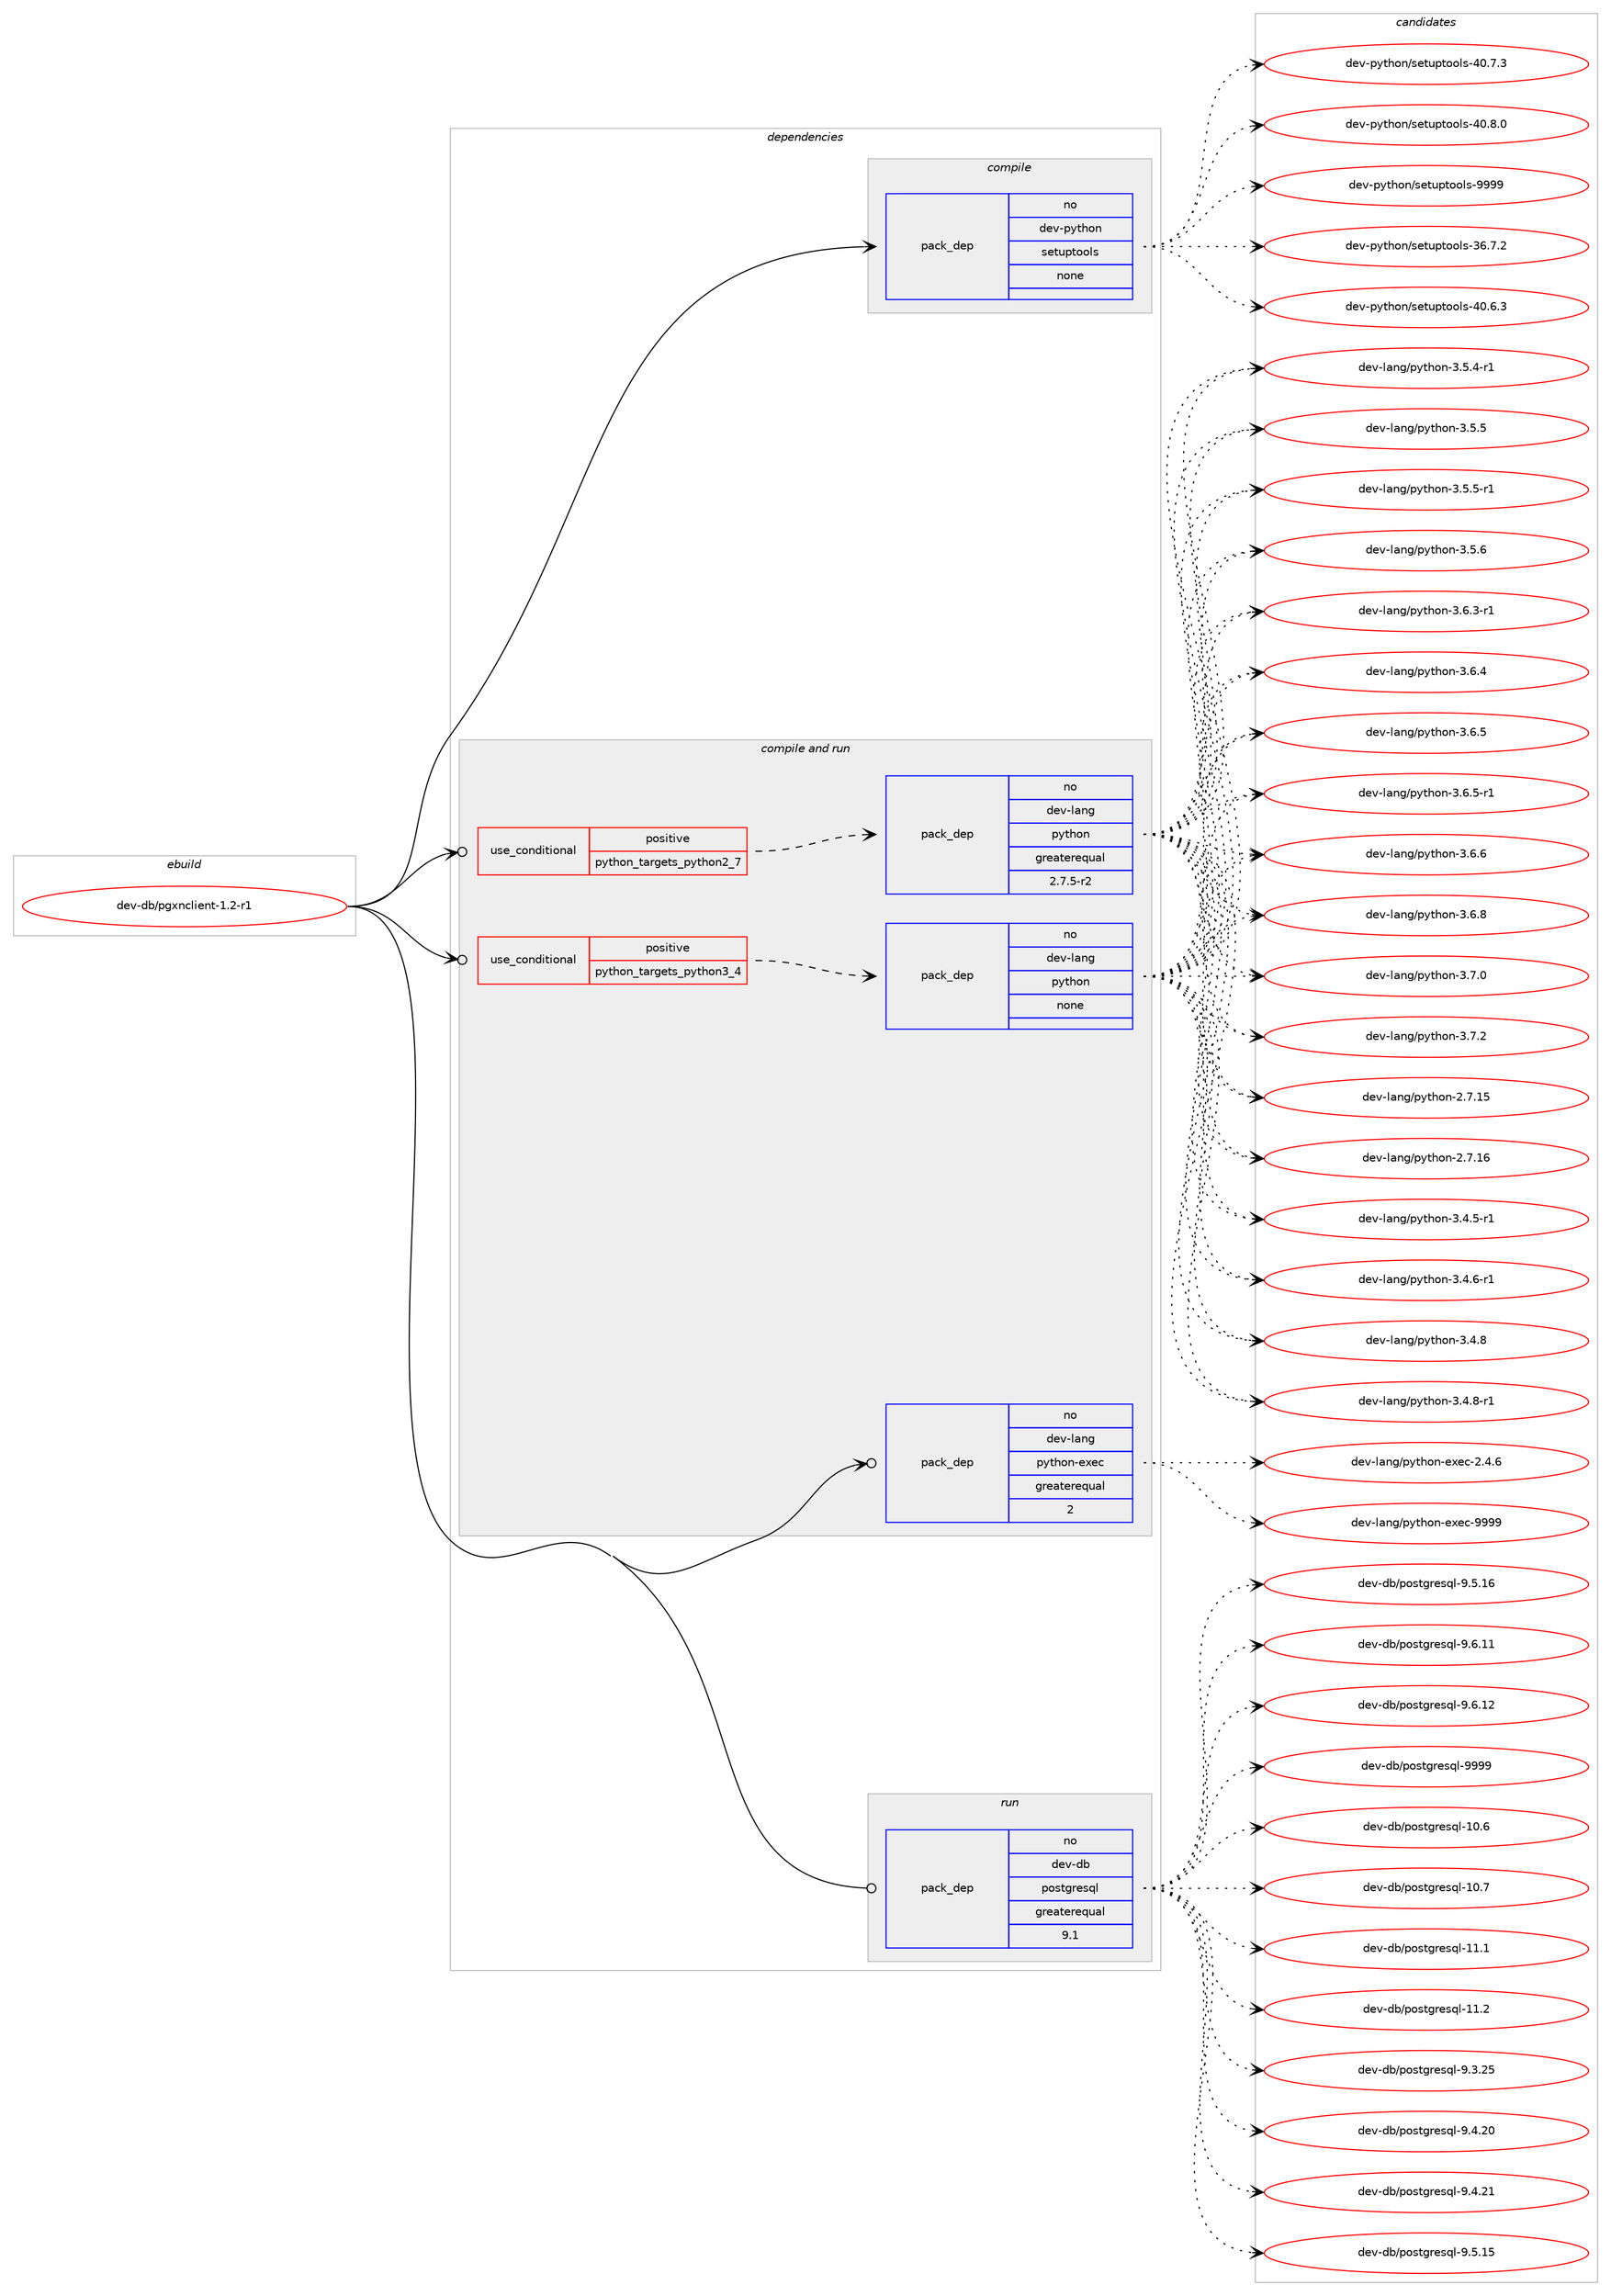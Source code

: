 digraph prolog {

# *************
# Graph options
# *************

newrank=true;
concentrate=true;
compound=true;
graph [rankdir=LR,fontname=Helvetica,fontsize=10,ranksep=1.5];#, ranksep=2.5, nodesep=0.2];
edge  [arrowhead=vee];
node  [fontname=Helvetica,fontsize=10];

# **********
# The ebuild
# **********

subgraph cluster_leftcol {
color=gray;
rank=same;
label=<<i>ebuild</i>>;
id [label="dev-db/pgxnclient-1.2-r1", color=red, width=4, href="../dev-db/pgxnclient-1.2-r1.svg"];
}

# ****************
# The dependencies
# ****************

subgraph cluster_midcol {
color=gray;
label=<<i>dependencies</i>>;
subgraph cluster_compile {
fillcolor="#eeeeee";
style=filled;
label=<<i>compile</i>>;
subgraph pack943108 {
dependency1321676 [label=<<TABLE BORDER="0" CELLBORDER="1" CELLSPACING="0" CELLPADDING="4" WIDTH="220"><TR><TD ROWSPAN="6" CELLPADDING="30">pack_dep</TD></TR><TR><TD WIDTH="110">no</TD></TR><TR><TD>dev-python</TD></TR><TR><TD>setuptools</TD></TR><TR><TD>none</TD></TR><TR><TD></TD></TR></TABLE>>, shape=none, color=blue];
}
id:e -> dependency1321676:w [weight=20,style="solid",arrowhead="vee"];
}
subgraph cluster_compileandrun {
fillcolor="#eeeeee";
style=filled;
label=<<i>compile and run</i>>;
subgraph cond357609 {
dependency1321677 [label=<<TABLE BORDER="0" CELLBORDER="1" CELLSPACING="0" CELLPADDING="4"><TR><TD ROWSPAN="3" CELLPADDING="10">use_conditional</TD></TR><TR><TD>positive</TD></TR><TR><TD>python_targets_python2_7</TD></TR></TABLE>>, shape=none, color=red];
subgraph pack943109 {
dependency1321678 [label=<<TABLE BORDER="0" CELLBORDER="1" CELLSPACING="0" CELLPADDING="4" WIDTH="220"><TR><TD ROWSPAN="6" CELLPADDING="30">pack_dep</TD></TR><TR><TD WIDTH="110">no</TD></TR><TR><TD>dev-lang</TD></TR><TR><TD>python</TD></TR><TR><TD>greaterequal</TD></TR><TR><TD>2.7.5-r2</TD></TR></TABLE>>, shape=none, color=blue];
}
dependency1321677:e -> dependency1321678:w [weight=20,style="dashed",arrowhead="vee"];
}
id:e -> dependency1321677:w [weight=20,style="solid",arrowhead="odotvee"];
subgraph cond357610 {
dependency1321679 [label=<<TABLE BORDER="0" CELLBORDER="1" CELLSPACING="0" CELLPADDING="4"><TR><TD ROWSPAN="3" CELLPADDING="10">use_conditional</TD></TR><TR><TD>positive</TD></TR><TR><TD>python_targets_python3_4</TD></TR></TABLE>>, shape=none, color=red];
subgraph pack943110 {
dependency1321680 [label=<<TABLE BORDER="0" CELLBORDER="1" CELLSPACING="0" CELLPADDING="4" WIDTH="220"><TR><TD ROWSPAN="6" CELLPADDING="30">pack_dep</TD></TR><TR><TD WIDTH="110">no</TD></TR><TR><TD>dev-lang</TD></TR><TR><TD>python</TD></TR><TR><TD>none</TD></TR><TR><TD></TD></TR></TABLE>>, shape=none, color=blue];
}
dependency1321679:e -> dependency1321680:w [weight=20,style="dashed",arrowhead="vee"];
}
id:e -> dependency1321679:w [weight=20,style="solid",arrowhead="odotvee"];
subgraph pack943111 {
dependency1321681 [label=<<TABLE BORDER="0" CELLBORDER="1" CELLSPACING="0" CELLPADDING="4" WIDTH="220"><TR><TD ROWSPAN="6" CELLPADDING="30">pack_dep</TD></TR><TR><TD WIDTH="110">no</TD></TR><TR><TD>dev-lang</TD></TR><TR><TD>python-exec</TD></TR><TR><TD>greaterequal</TD></TR><TR><TD>2</TD></TR></TABLE>>, shape=none, color=blue];
}
id:e -> dependency1321681:w [weight=20,style="solid",arrowhead="odotvee"];
}
subgraph cluster_run {
fillcolor="#eeeeee";
style=filled;
label=<<i>run</i>>;
subgraph pack943112 {
dependency1321682 [label=<<TABLE BORDER="0" CELLBORDER="1" CELLSPACING="0" CELLPADDING="4" WIDTH="220"><TR><TD ROWSPAN="6" CELLPADDING="30">pack_dep</TD></TR><TR><TD WIDTH="110">no</TD></TR><TR><TD>dev-db</TD></TR><TR><TD>postgresql</TD></TR><TR><TD>greaterequal</TD></TR><TR><TD>9.1</TD></TR></TABLE>>, shape=none, color=blue];
}
id:e -> dependency1321682:w [weight=20,style="solid",arrowhead="odot"];
}
}

# **************
# The candidates
# **************

subgraph cluster_choices {
rank=same;
color=gray;
label=<<i>candidates</i>>;

subgraph choice943108 {
color=black;
nodesep=1;
choice100101118451121211161041111104711510111611711211611111110811545515446554650 [label="dev-python/setuptools-36.7.2", color=red, width=4,href="../dev-python/setuptools-36.7.2.svg"];
choice100101118451121211161041111104711510111611711211611111110811545524846544651 [label="dev-python/setuptools-40.6.3", color=red, width=4,href="../dev-python/setuptools-40.6.3.svg"];
choice100101118451121211161041111104711510111611711211611111110811545524846554651 [label="dev-python/setuptools-40.7.3", color=red, width=4,href="../dev-python/setuptools-40.7.3.svg"];
choice100101118451121211161041111104711510111611711211611111110811545524846564648 [label="dev-python/setuptools-40.8.0", color=red, width=4,href="../dev-python/setuptools-40.8.0.svg"];
choice10010111845112121116104111110471151011161171121161111111081154557575757 [label="dev-python/setuptools-9999", color=red, width=4,href="../dev-python/setuptools-9999.svg"];
dependency1321676:e -> choice100101118451121211161041111104711510111611711211611111110811545515446554650:w [style=dotted,weight="100"];
dependency1321676:e -> choice100101118451121211161041111104711510111611711211611111110811545524846544651:w [style=dotted,weight="100"];
dependency1321676:e -> choice100101118451121211161041111104711510111611711211611111110811545524846554651:w [style=dotted,weight="100"];
dependency1321676:e -> choice100101118451121211161041111104711510111611711211611111110811545524846564648:w [style=dotted,weight="100"];
dependency1321676:e -> choice10010111845112121116104111110471151011161171121161111111081154557575757:w [style=dotted,weight="100"];
}
subgraph choice943109 {
color=black;
nodesep=1;
choice10010111845108971101034711212111610411111045504655464953 [label="dev-lang/python-2.7.15", color=red, width=4,href="../dev-lang/python-2.7.15.svg"];
choice10010111845108971101034711212111610411111045504655464954 [label="dev-lang/python-2.7.16", color=red, width=4,href="../dev-lang/python-2.7.16.svg"];
choice1001011184510897110103471121211161041111104551465246534511449 [label="dev-lang/python-3.4.5-r1", color=red, width=4,href="../dev-lang/python-3.4.5-r1.svg"];
choice1001011184510897110103471121211161041111104551465246544511449 [label="dev-lang/python-3.4.6-r1", color=red, width=4,href="../dev-lang/python-3.4.6-r1.svg"];
choice100101118451089711010347112121116104111110455146524656 [label="dev-lang/python-3.4.8", color=red, width=4,href="../dev-lang/python-3.4.8.svg"];
choice1001011184510897110103471121211161041111104551465246564511449 [label="dev-lang/python-3.4.8-r1", color=red, width=4,href="../dev-lang/python-3.4.8-r1.svg"];
choice1001011184510897110103471121211161041111104551465346524511449 [label="dev-lang/python-3.5.4-r1", color=red, width=4,href="../dev-lang/python-3.5.4-r1.svg"];
choice100101118451089711010347112121116104111110455146534653 [label="dev-lang/python-3.5.5", color=red, width=4,href="../dev-lang/python-3.5.5.svg"];
choice1001011184510897110103471121211161041111104551465346534511449 [label="dev-lang/python-3.5.5-r1", color=red, width=4,href="../dev-lang/python-3.5.5-r1.svg"];
choice100101118451089711010347112121116104111110455146534654 [label="dev-lang/python-3.5.6", color=red, width=4,href="../dev-lang/python-3.5.6.svg"];
choice1001011184510897110103471121211161041111104551465446514511449 [label="dev-lang/python-3.6.3-r1", color=red, width=4,href="../dev-lang/python-3.6.3-r1.svg"];
choice100101118451089711010347112121116104111110455146544652 [label="dev-lang/python-3.6.4", color=red, width=4,href="../dev-lang/python-3.6.4.svg"];
choice100101118451089711010347112121116104111110455146544653 [label="dev-lang/python-3.6.5", color=red, width=4,href="../dev-lang/python-3.6.5.svg"];
choice1001011184510897110103471121211161041111104551465446534511449 [label="dev-lang/python-3.6.5-r1", color=red, width=4,href="../dev-lang/python-3.6.5-r1.svg"];
choice100101118451089711010347112121116104111110455146544654 [label="dev-lang/python-3.6.6", color=red, width=4,href="../dev-lang/python-3.6.6.svg"];
choice100101118451089711010347112121116104111110455146544656 [label="dev-lang/python-3.6.8", color=red, width=4,href="../dev-lang/python-3.6.8.svg"];
choice100101118451089711010347112121116104111110455146554648 [label="dev-lang/python-3.7.0", color=red, width=4,href="../dev-lang/python-3.7.0.svg"];
choice100101118451089711010347112121116104111110455146554650 [label="dev-lang/python-3.7.2", color=red, width=4,href="../dev-lang/python-3.7.2.svg"];
dependency1321678:e -> choice10010111845108971101034711212111610411111045504655464953:w [style=dotted,weight="100"];
dependency1321678:e -> choice10010111845108971101034711212111610411111045504655464954:w [style=dotted,weight="100"];
dependency1321678:e -> choice1001011184510897110103471121211161041111104551465246534511449:w [style=dotted,weight="100"];
dependency1321678:e -> choice1001011184510897110103471121211161041111104551465246544511449:w [style=dotted,weight="100"];
dependency1321678:e -> choice100101118451089711010347112121116104111110455146524656:w [style=dotted,weight="100"];
dependency1321678:e -> choice1001011184510897110103471121211161041111104551465246564511449:w [style=dotted,weight="100"];
dependency1321678:e -> choice1001011184510897110103471121211161041111104551465346524511449:w [style=dotted,weight="100"];
dependency1321678:e -> choice100101118451089711010347112121116104111110455146534653:w [style=dotted,weight="100"];
dependency1321678:e -> choice1001011184510897110103471121211161041111104551465346534511449:w [style=dotted,weight="100"];
dependency1321678:e -> choice100101118451089711010347112121116104111110455146534654:w [style=dotted,weight="100"];
dependency1321678:e -> choice1001011184510897110103471121211161041111104551465446514511449:w [style=dotted,weight="100"];
dependency1321678:e -> choice100101118451089711010347112121116104111110455146544652:w [style=dotted,weight="100"];
dependency1321678:e -> choice100101118451089711010347112121116104111110455146544653:w [style=dotted,weight="100"];
dependency1321678:e -> choice1001011184510897110103471121211161041111104551465446534511449:w [style=dotted,weight="100"];
dependency1321678:e -> choice100101118451089711010347112121116104111110455146544654:w [style=dotted,weight="100"];
dependency1321678:e -> choice100101118451089711010347112121116104111110455146544656:w [style=dotted,weight="100"];
dependency1321678:e -> choice100101118451089711010347112121116104111110455146554648:w [style=dotted,weight="100"];
dependency1321678:e -> choice100101118451089711010347112121116104111110455146554650:w [style=dotted,weight="100"];
}
subgraph choice943110 {
color=black;
nodesep=1;
choice10010111845108971101034711212111610411111045504655464953 [label="dev-lang/python-2.7.15", color=red, width=4,href="../dev-lang/python-2.7.15.svg"];
choice10010111845108971101034711212111610411111045504655464954 [label="dev-lang/python-2.7.16", color=red, width=4,href="../dev-lang/python-2.7.16.svg"];
choice1001011184510897110103471121211161041111104551465246534511449 [label="dev-lang/python-3.4.5-r1", color=red, width=4,href="../dev-lang/python-3.4.5-r1.svg"];
choice1001011184510897110103471121211161041111104551465246544511449 [label="dev-lang/python-3.4.6-r1", color=red, width=4,href="../dev-lang/python-3.4.6-r1.svg"];
choice100101118451089711010347112121116104111110455146524656 [label="dev-lang/python-3.4.8", color=red, width=4,href="../dev-lang/python-3.4.8.svg"];
choice1001011184510897110103471121211161041111104551465246564511449 [label="dev-lang/python-3.4.8-r1", color=red, width=4,href="../dev-lang/python-3.4.8-r1.svg"];
choice1001011184510897110103471121211161041111104551465346524511449 [label="dev-lang/python-3.5.4-r1", color=red, width=4,href="../dev-lang/python-3.5.4-r1.svg"];
choice100101118451089711010347112121116104111110455146534653 [label="dev-lang/python-3.5.5", color=red, width=4,href="../dev-lang/python-3.5.5.svg"];
choice1001011184510897110103471121211161041111104551465346534511449 [label="dev-lang/python-3.5.5-r1", color=red, width=4,href="../dev-lang/python-3.5.5-r1.svg"];
choice100101118451089711010347112121116104111110455146534654 [label="dev-lang/python-3.5.6", color=red, width=4,href="../dev-lang/python-3.5.6.svg"];
choice1001011184510897110103471121211161041111104551465446514511449 [label="dev-lang/python-3.6.3-r1", color=red, width=4,href="../dev-lang/python-3.6.3-r1.svg"];
choice100101118451089711010347112121116104111110455146544652 [label="dev-lang/python-3.6.4", color=red, width=4,href="../dev-lang/python-3.6.4.svg"];
choice100101118451089711010347112121116104111110455146544653 [label="dev-lang/python-3.6.5", color=red, width=4,href="../dev-lang/python-3.6.5.svg"];
choice1001011184510897110103471121211161041111104551465446534511449 [label="dev-lang/python-3.6.5-r1", color=red, width=4,href="../dev-lang/python-3.6.5-r1.svg"];
choice100101118451089711010347112121116104111110455146544654 [label="dev-lang/python-3.6.6", color=red, width=4,href="../dev-lang/python-3.6.6.svg"];
choice100101118451089711010347112121116104111110455146544656 [label="dev-lang/python-3.6.8", color=red, width=4,href="../dev-lang/python-3.6.8.svg"];
choice100101118451089711010347112121116104111110455146554648 [label="dev-lang/python-3.7.0", color=red, width=4,href="../dev-lang/python-3.7.0.svg"];
choice100101118451089711010347112121116104111110455146554650 [label="dev-lang/python-3.7.2", color=red, width=4,href="../dev-lang/python-3.7.2.svg"];
dependency1321680:e -> choice10010111845108971101034711212111610411111045504655464953:w [style=dotted,weight="100"];
dependency1321680:e -> choice10010111845108971101034711212111610411111045504655464954:w [style=dotted,weight="100"];
dependency1321680:e -> choice1001011184510897110103471121211161041111104551465246534511449:w [style=dotted,weight="100"];
dependency1321680:e -> choice1001011184510897110103471121211161041111104551465246544511449:w [style=dotted,weight="100"];
dependency1321680:e -> choice100101118451089711010347112121116104111110455146524656:w [style=dotted,weight="100"];
dependency1321680:e -> choice1001011184510897110103471121211161041111104551465246564511449:w [style=dotted,weight="100"];
dependency1321680:e -> choice1001011184510897110103471121211161041111104551465346524511449:w [style=dotted,weight="100"];
dependency1321680:e -> choice100101118451089711010347112121116104111110455146534653:w [style=dotted,weight="100"];
dependency1321680:e -> choice1001011184510897110103471121211161041111104551465346534511449:w [style=dotted,weight="100"];
dependency1321680:e -> choice100101118451089711010347112121116104111110455146534654:w [style=dotted,weight="100"];
dependency1321680:e -> choice1001011184510897110103471121211161041111104551465446514511449:w [style=dotted,weight="100"];
dependency1321680:e -> choice100101118451089711010347112121116104111110455146544652:w [style=dotted,weight="100"];
dependency1321680:e -> choice100101118451089711010347112121116104111110455146544653:w [style=dotted,weight="100"];
dependency1321680:e -> choice1001011184510897110103471121211161041111104551465446534511449:w [style=dotted,weight="100"];
dependency1321680:e -> choice100101118451089711010347112121116104111110455146544654:w [style=dotted,weight="100"];
dependency1321680:e -> choice100101118451089711010347112121116104111110455146544656:w [style=dotted,weight="100"];
dependency1321680:e -> choice100101118451089711010347112121116104111110455146554648:w [style=dotted,weight="100"];
dependency1321680:e -> choice100101118451089711010347112121116104111110455146554650:w [style=dotted,weight="100"];
}
subgraph choice943111 {
color=black;
nodesep=1;
choice1001011184510897110103471121211161041111104510112010199455046524654 [label="dev-lang/python-exec-2.4.6", color=red, width=4,href="../dev-lang/python-exec-2.4.6.svg"];
choice10010111845108971101034711212111610411111045101120101994557575757 [label="dev-lang/python-exec-9999", color=red, width=4,href="../dev-lang/python-exec-9999.svg"];
dependency1321681:e -> choice1001011184510897110103471121211161041111104510112010199455046524654:w [style=dotted,weight="100"];
dependency1321681:e -> choice10010111845108971101034711212111610411111045101120101994557575757:w [style=dotted,weight="100"];
}
subgraph choice943112 {
color=black;
nodesep=1;
choice1001011184510098471121111151161031141011151131084549484654 [label="dev-db/postgresql-10.6", color=red, width=4,href="../dev-db/postgresql-10.6.svg"];
choice1001011184510098471121111151161031141011151131084549484655 [label="dev-db/postgresql-10.7", color=red, width=4,href="../dev-db/postgresql-10.7.svg"];
choice1001011184510098471121111151161031141011151131084549494649 [label="dev-db/postgresql-11.1", color=red, width=4,href="../dev-db/postgresql-11.1.svg"];
choice1001011184510098471121111151161031141011151131084549494650 [label="dev-db/postgresql-11.2", color=red, width=4,href="../dev-db/postgresql-11.2.svg"];
choice10010111845100984711211111511610311410111511310845574651465053 [label="dev-db/postgresql-9.3.25", color=red, width=4,href="../dev-db/postgresql-9.3.25.svg"];
choice10010111845100984711211111511610311410111511310845574652465048 [label="dev-db/postgresql-9.4.20", color=red, width=4,href="../dev-db/postgresql-9.4.20.svg"];
choice10010111845100984711211111511610311410111511310845574652465049 [label="dev-db/postgresql-9.4.21", color=red, width=4,href="../dev-db/postgresql-9.4.21.svg"];
choice10010111845100984711211111511610311410111511310845574653464953 [label="dev-db/postgresql-9.5.15", color=red, width=4,href="../dev-db/postgresql-9.5.15.svg"];
choice10010111845100984711211111511610311410111511310845574653464954 [label="dev-db/postgresql-9.5.16", color=red, width=4,href="../dev-db/postgresql-9.5.16.svg"];
choice10010111845100984711211111511610311410111511310845574654464949 [label="dev-db/postgresql-9.6.11", color=red, width=4,href="../dev-db/postgresql-9.6.11.svg"];
choice10010111845100984711211111511610311410111511310845574654464950 [label="dev-db/postgresql-9.6.12", color=red, width=4,href="../dev-db/postgresql-9.6.12.svg"];
choice1001011184510098471121111151161031141011151131084557575757 [label="dev-db/postgresql-9999", color=red, width=4,href="../dev-db/postgresql-9999.svg"];
dependency1321682:e -> choice1001011184510098471121111151161031141011151131084549484654:w [style=dotted,weight="100"];
dependency1321682:e -> choice1001011184510098471121111151161031141011151131084549484655:w [style=dotted,weight="100"];
dependency1321682:e -> choice1001011184510098471121111151161031141011151131084549494649:w [style=dotted,weight="100"];
dependency1321682:e -> choice1001011184510098471121111151161031141011151131084549494650:w [style=dotted,weight="100"];
dependency1321682:e -> choice10010111845100984711211111511610311410111511310845574651465053:w [style=dotted,weight="100"];
dependency1321682:e -> choice10010111845100984711211111511610311410111511310845574652465048:w [style=dotted,weight="100"];
dependency1321682:e -> choice10010111845100984711211111511610311410111511310845574652465049:w [style=dotted,weight="100"];
dependency1321682:e -> choice10010111845100984711211111511610311410111511310845574653464953:w [style=dotted,weight="100"];
dependency1321682:e -> choice10010111845100984711211111511610311410111511310845574653464954:w [style=dotted,weight="100"];
dependency1321682:e -> choice10010111845100984711211111511610311410111511310845574654464949:w [style=dotted,weight="100"];
dependency1321682:e -> choice10010111845100984711211111511610311410111511310845574654464950:w [style=dotted,weight="100"];
dependency1321682:e -> choice1001011184510098471121111151161031141011151131084557575757:w [style=dotted,weight="100"];
}
}

}
